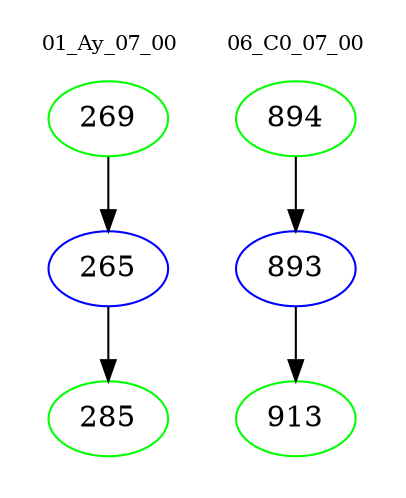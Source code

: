 digraph{
subgraph cluster_0 {
color = white
label = "01_Ay_07_00";
fontsize=10;
T0_269 [label="269", color="green"]
T0_269 -> T0_265 [color="black"]
T0_265 [label="265", color="blue"]
T0_265 -> T0_285 [color="black"]
T0_285 [label="285", color="green"]
}
subgraph cluster_1 {
color = white
label = "06_C0_07_00";
fontsize=10;
T1_894 [label="894", color="green"]
T1_894 -> T1_893 [color="black"]
T1_893 [label="893", color="blue"]
T1_893 -> T1_913 [color="black"]
T1_913 [label="913", color="green"]
}
}
